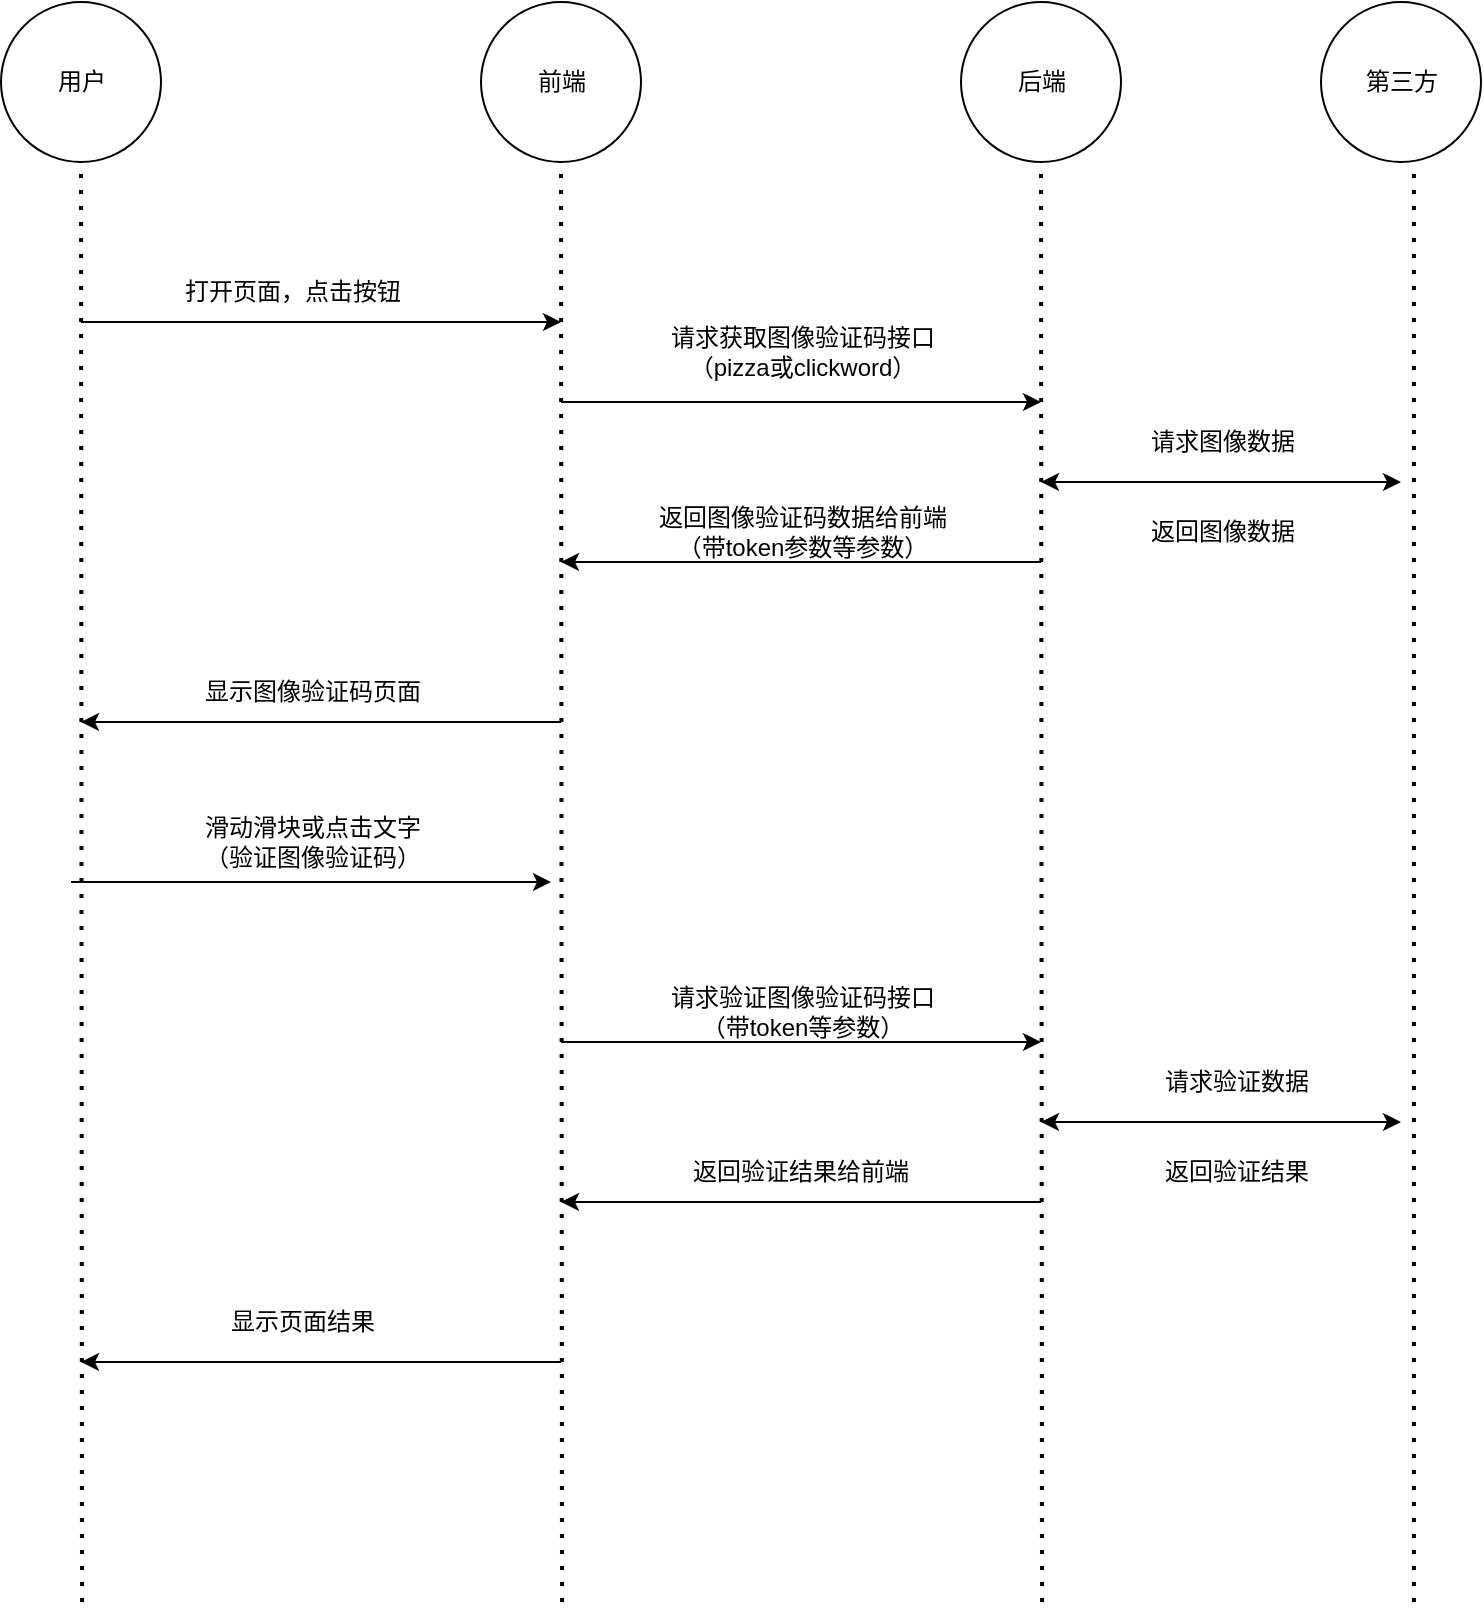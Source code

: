 <mxfile version="20.5.3" type="github">
  <diagram id="Yu2uM2zBWsefCaGkoQr8" name="第 1 页">
    <mxGraphModel dx="1199" dy="696" grid="1" gridSize="10" guides="1" tooltips="1" connect="1" arrows="1" fold="1" page="1" pageScale="1" pageWidth="827" pageHeight="1169" math="0" shadow="0">
      <root>
        <mxCell id="0" />
        <mxCell id="1" parent="0" />
        <mxCell id="7Vx_ptKP1HFinLa8TKjH-2" value="用户" style="ellipse;whiteSpace=wrap;html=1;aspect=fixed;" vertex="1" parent="1">
          <mxGeometry x="39.5" y="80" width="80" height="80" as="geometry" />
        </mxCell>
        <mxCell id="7Vx_ptKP1HFinLa8TKjH-4" value="后端" style="ellipse;whiteSpace=wrap;html=1;aspect=fixed;" vertex="1" parent="1">
          <mxGeometry x="519.5" y="80" width="80" height="80" as="geometry" />
        </mxCell>
        <mxCell id="7Vx_ptKP1HFinLa8TKjH-5" value="" style="endArrow=none;dashed=1;html=1;dashPattern=1 3;strokeWidth=2;rounded=0;entryX=0.5;entryY=1;entryDx=0;entryDy=0;" edge="1" parent="1" target="7Vx_ptKP1HFinLa8TKjH-2">
          <mxGeometry width="50" height="50" relative="1" as="geometry">
            <mxPoint x="80" y="880" as="sourcePoint" />
            <mxPoint x="89.5" y="140" as="targetPoint" />
          </mxGeometry>
        </mxCell>
        <mxCell id="7Vx_ptKP1HFinLa8TKjH-6" value="" style="endArrow=none;dashed=1;html=1;dashPattern=1 3;strokeWidth=2;rounded=0;entryX=0.5;entryY=1;entryDx=0;entryDy=0;startArrow=none;" edge="1" parent="1" source="7Vx_ptKP1HFinLa8TKjH-3">
          <mxGeometry width="50" height="50" relative="1" as="geometry">
            <mxPoint x="299" y="1041.5" as="sourcePoint" />
            <mxPoint x="299" y="120" as="targetPoint" />
          </mxGeometry>
        </mxCell>
        <mxCell id="7Vx_ptKP1HFinLa8TKjH-7" value="" style="endArrow=none;dashed=1;html=1;dashPattern=1 3;strokeWidth=2;rounded=0;entryX=0.5;entryY=1;entryDx=0;entryDy=0;" edge="1" parent="1" target="7Vx_ptKP1HFinLa8TKjH-4">
          <mxGeometry width="50" height="50" relative="1" as="geometry">
            <mxPoint x="560" y="880" as="sourcePoint" />
            <mxPoint x="99.5" y="140" as="targetPoint" />
          </mxGeometry>
        </mxCell>
        <mxCell id="7Vx_ptKP1HFinLa8TKjH-3" value="前端" style="ellipse;whiteSpace=wrap;html=1;aspect=fixed;" vertex="1" parent="1">
          <mxGeometry x="279.5" y="80" width="80" height="80" as="geometry" />
        </mxCell>
        <mxCell id="7Vx_ptKP1HFinLa8TKjH-8" value="" style="endArrow=none;dashed=1;html=1;dashPattern=1 3;strokeWidth=2;rounded=0;entryX=0.5;entryY=1;entryDx=0;entryDy=0;" edge="1" parent="1" target="7Vx_ptKP1HFinLa8TKjH-3">
          <mxGeometry width="50" height="50" relative="1" as="geometry">
            <mxPoint x="320" y="880" as="sourcePoint" />
            <mxPoint x="299" y="120" as="targetPoint" />
          </mxGeometry>
        </mxCell>
        <mxCell id="7Vx_ptKP1HFinLa8TKjH-10" value="打开页面，点击按钮" style="text;html=1;align=center;verticalAlign=middle;resizable=0;points=[];autosize=1;strokeColor=none;fillColor=none;" vertex="1" parent="1">
          <mxGeometry x="119.5" y="210" width="130" height="30" as="geometry" />
        </mxCell>
        <mxCell id="7Vx_ptKP1HFinLa8TKjH-11" value="" style="endArrow=classic;html=1;rounded=0;" edge="1" parent="1">
          <mxGeometry width="50" height="50" relative="1" as="geometry">
            <mxPoint x="79.5" y="240" as="sourcePoint" />
            <mxPoint x="319.5" y="240" as="targetPoint" />
          </mxGeometry>
        </mxCell>
        <mxCell id="7Vx_ptKP1HFinLa8TKjH-12" value="" style="endArrow=classic;html=1;rounded=0;" edge="1" parent="1">
          <mxGeometry width="50" height="50" relative="1" as="geometry">
            <mxPoint x="319.5" y="280" as="sourcePoint" />
            <mxPoint x="559.5" y="280" as="targetPoint" />
          </mxGeometry>
        </mxCell>
        <mxCell id="7Vx_ptKP1HFinLa8TKjH-13" value="请求获取图像验证码接口&lt;br&gt;（pizza或clickword）" style="text;html=1;align=center;verticalAlign=middle;resizable=0;points=[];autosize=1;strokeColor=none;fillColor=none;" vertex="1" parent="1">
          <mxGeometry x="359.5" y="235" width="160" height="40" as="geometry" />
        </mxCell>
        <mxCell id="7Vx_ptKP1HFinLa8TKjH-14" value="" style="endArrow=classic;html=1;rounded=0;" edge="1" parent="1">
          <mxGeometry width="50" height="50" relative="1" as="geometry">
            <mxPoint x="559.5" y="360" as="sourcePoint" />
            <mxPoint x="319.5" y="360" as="targetPoint" />
          </mxGeometry>
        </mxCell>
        <mxCell id="7Vx_ptKP1HFinLa8TKjH-15" value="返回图像验证码数据给前端&lt;br&gt;（带token参数等参数）" style="text;html=1;align=center;verticalAlign=middle;resizable=0;points=[];autosize=1;strokeColor=none;fillColor=none;" vertex="1" parent="1">
          <mxGeometry x="354.5" y="325" width="170" height="40" as="geometry" />
        </mxCell>
        <mxCell id="7Vx_ptKP1HFinLa8TKjH-16" value="" style="endArrow=classic;html=1;rounded=0;" edge="1" parent="1">
          <mxGeometry width="50" height="50" relative="1" as="geometry">
            <mxPoint x="319.5" y="440" as="sourcePoint" />
            <mxPoint x="79.5" y="440" as="targetPoint" />
          </mxGeometry>
        </mxCell>
        <mxCell id="7Vx_ptKP1HFinLa8TKjH-18" value="显示图像验证码页面" style="text;html=1;align=center;verticalAlign=middle;resizable=0;points=[];autosize=1;strokeColor=none;fillColor=none;" vertex="1" parent="1">
          <mxGeometry x="129.5" y="410" width="130" height="30" as="geometry" />
        </mxCell>
        <mxCell id="7Vx_ptKP1HFinLa8TKjH-19" value="" style="endArrow=classic;html=1;rounded=0;" edge="1" parent="1">
          <mxGeometry width="50" height="50" relative="1" as="geometry">
            <mxPoint x="74.5" y="520" as="sourcePoint" />
            <mxPoint x="314.5" y="520" as="targetPoint" />
          </mxGeometry>
        </mxCell>
        <mxCell id="7Vx_ptKP1HFinLa8TKjH-20" value="滑动滑块或点击文字&lt;br&gt;（验证图像验证码）" style="text;html=1;align=center;verticalAlign=middle;resizable=0;points=[];autosize=1;strokeColor=none;fillColor=none;" vertex="1" parent="1">
          <mxGeometry x="129.5" y="480" width="130" height="40" as="geometry" />
        </mxCell>
        <mxCell id="7Vx_ptKP1HFinLa8TKjH-21" value="" style="endArrow=classic;html=1;rounded=0;" edge="1" parent="1">
          <mxGeometry width="50" height="50" relative="1" as="geometry">
            <mxPoint x="319.5" y="600" as="sourcePoint" />
            <mxPoint x="559.5" y="600" as="targetPoint" />
          </mxGeometry>
        </mxCell>
        <mxCell id="7Vx_ptKP1HFinLa8TKjH-23" value="请求验证图像验证码接口&lt;br&gt;（带token等参数）" style="text;html=1;align=center;verticalAlign=middle;resizable=0;points=[];autosize=1;strokeColor=none;fillColor=none;" vertex="1" parent="1">
          <mxGeometry x="359.5" y="565" width="160" height="40" as="geometry" />
        </mxCell>
        <mxCell id="7Vx_ptKP1HFinLa8TKjH-25" value="" style="endArrow=classic;html=1;rounded=0;" edge="1" parent="1">
          <mxGeometry width="50" height="50" relative="1" as="geometry">
            <mxPoint x="559.5" y="680" as="sourcePoint" />
            <mxPoint x="319.5" y="680" as="targetPoint" />
          </mxGeometry>
        </mxCell>
        <mxCell id="7Vx_ptKP1HFinLa8TKjH-26" value="返回验证结果给前端" style="text;html=1;align=center;verticalAlign=middle;resizable=0;points=[];autosize=1;strokeColor=none;fillColor=none;" vertex="1" parent="1">
          <mxGeometry x="373.5" y="650" width="130" height="30" as="geometry" />
        </mxCell>
        <mxCell id="7Vx_ptKP1HFinLa8TKjH-27" value="" style="endArrow=classic;html=1;rounded=0;" edge="1" parent="1">
          <mxGeometry width="50" height="50" relative="1" as="geometry">
            <mxPoint x="319.5" y="760" as="sourcePoint" />
            <mxPoint x="79.5" y="760" as="targetPoint" />
          </mxGeometry>
        </mxCell>
        <mxCell id="7Vx_ptKP1HFinLa8TKjH-28" value="显示页面结果" style="text;html=1;align=center;verticalAlign=middle;resizable=0;points=[];autosize=1;strokeColor=none;fillColor=none;" vertex="1" parent="1">
          <mxGeometry x="139.5" y="725" width="100" height="30" as="geometry" />
        </mxCell>
        <mxCell id="7Vx_ptKP1HFinLa8TKjH-29" value="第三方" style="ellipse;whiteSpace=wrap;html=1;aspect=fixed;" vertex="1" parent="1">
          <mxGeometry x="699.5" y="80" width="80" height="80" as="geometry" />
        </mxCell>
        <mxCell id="7Vx_ptKP1HFinLa8TKjH-30" value="" style="endArrow=none;dashed=1;html=1;dashPattern=1 3;strokeWidth=2;rounded=0;entryX=0.5;entryY=1;entryDx=0;entryDy=0;" edge="1" parent="1">
          <mxGeometry width="50" height="50" relative="1" as="geometry">
            <mxPoint x="746" y="880" as="sourcePoint" />
            <mxPoint x="746" y="160" as="targetPoint" />
          </mxGeometry>
        </mxCell>
        <mxCell id="7Vx_ptKP1HFinLa8TKjH-31" value="" style="endArrow=classic;startArrow=classic;html=1;rounded=0;" edge="1" parent="1">
          <mxGeometry width="50" height="50" relative="1" as="geometry">
            <mxPoint x="559.5" y="320" as="sourcePoint" />
            <mxPoint x="739.5" y="320" as="targetPoint" />
          </mxGeometry>
        </mxCell>
        <mxCell id="7Vx_ptKP1HFinLa8TKjH-32" value="" style="endArrow=classic;startArrow=classic;html=1;rounded=0;" edge="1" parent="1">
          <mxGeometry width="50" height="50" relative="1" as="geometry">
            <mxPoint x="559.5" y="640" as="sourcePoint" />
            <mxPoint x="739.5" y="640" as="targetPoint" />
          </mxGeometry>
        </mxCell>
        <mxCell id="7Vx_ptKP1HFinLa8TKjH-33" value="请求图像数据" style="text;html=1;align=center;verticalAlign=middle;resizable=0;points=[];autosize=1;strokeColor=none;fillColor=none;" vertex="1" parent="1">
          <mxGeometry x="599.5" y="285" width="100" height="30" as="geometry" />
        </mxCell>
        <mxCell id="7Vx_ptKP1HFinLa8TKjH-34" value="返回图像数据" style="text;html=1;align=center;verticalAlign=middle;resizable=0;points=[];autosize=1;strokeColor=none;fillColor=none;" vertex="1" parent="1">
          <mxGeometry x="599.5" y="330" width="100" height="30" as="geometry" />
        </mxCell>
        <mxCell id="7Vx_ptKP1HFinLa8TKjH-35" value="请求验证数据" style="text;html=1;align=center;verticalAlign=middle;resizable=0;points=[];autosize=1;strokeColor=none;fillColor=none;" vertex="1" parent="1">
          <mxGeometry x="606.5" y="605" width="100" height="30" as="geometry" />
        </mxCell>
        <mxCell id="7Vx_ptKP1HFinLa8TKjH-36" value="返回验证结果" style="text;html=1;align=center;verticalAlign=middle;resizable=0;points=[];autosize=1;strokeColor=none;fillColor=none;" vertex="1" parent="1">
          <mxGeometry x="606.5" y="650" width="100" height="30" as="geometry" />
        </mxCell>
      </root>
    </mxGraphModel>
  </diagram>
</mxfile>
